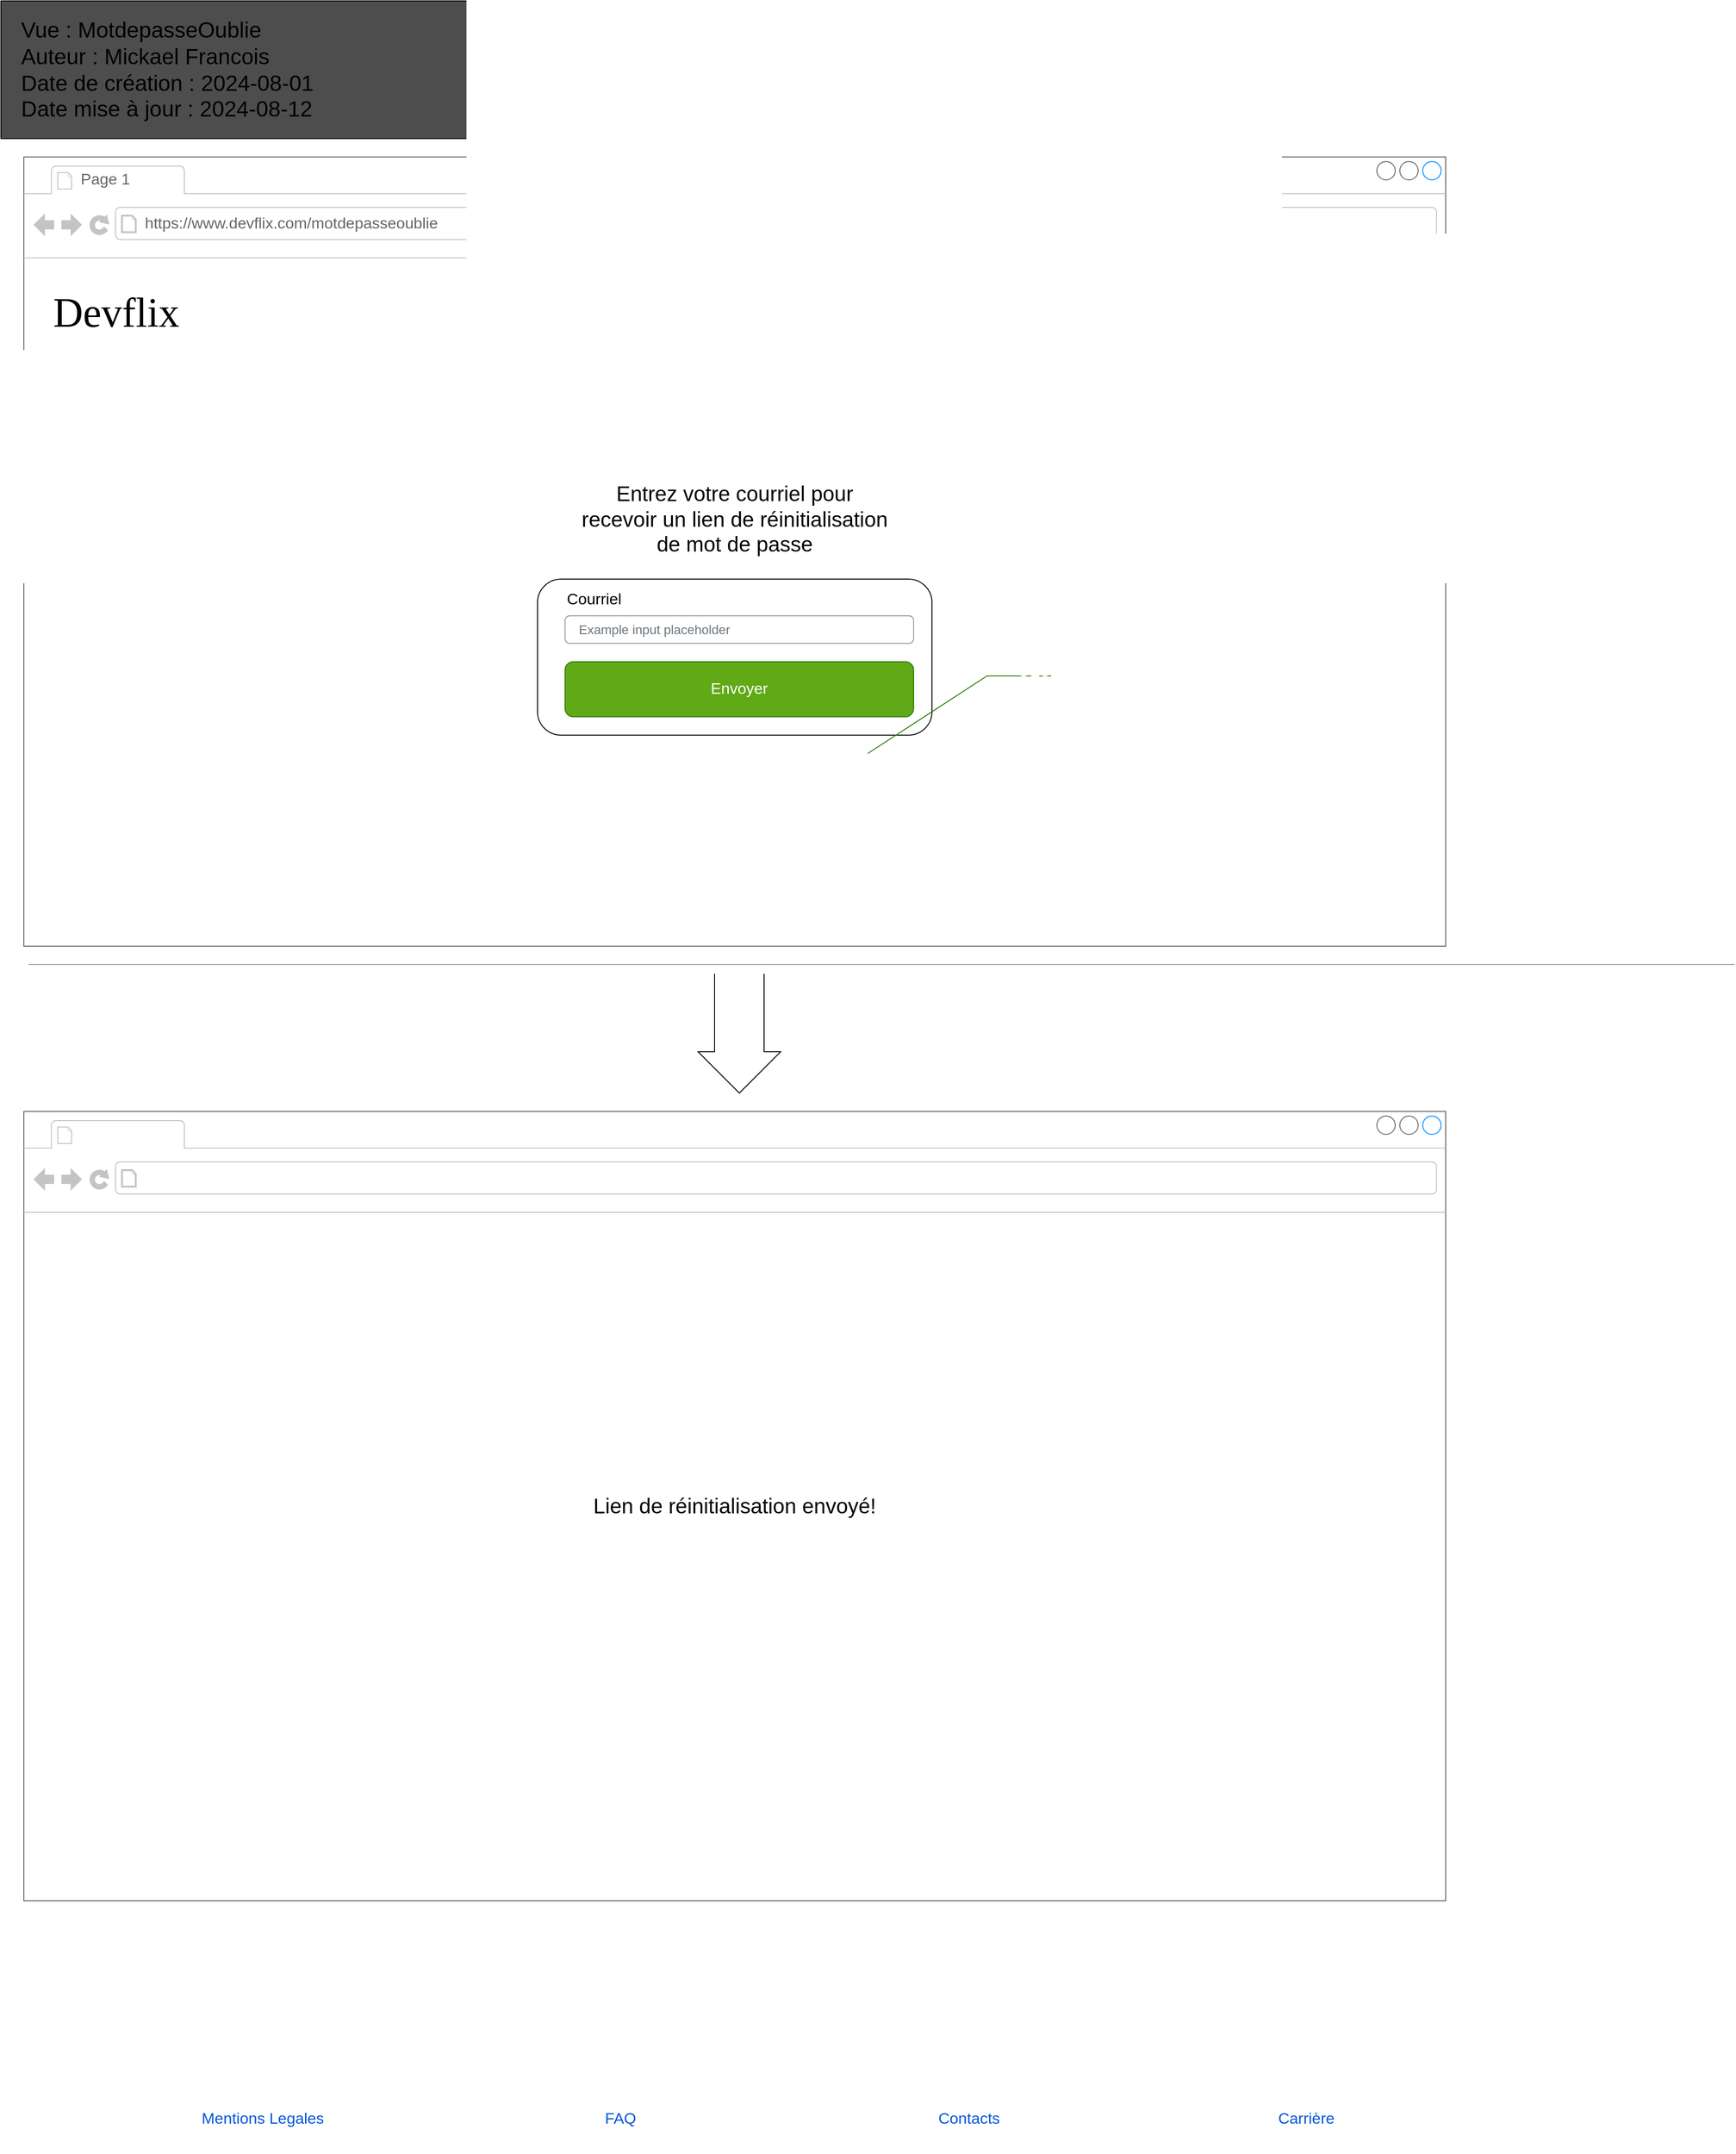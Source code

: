 <mxfile version="24.7.5">
  <diagram name="Page-1" id="2cc2dc42-3aac-f2a9-1cec-7a8b7cbee084">
    <mxGraphModel dx="3585" dy="2990" grid="1" gridSize="10" guides="1" tooltips="1" connect="1" arrows="1" fold="1" page="1" pageScale="1" pageWidth="1600" pageHeight="900" background="none" math="0" shadow="0">
      <root>
        <mxCell id="0" />
        <mxCell id="1" parent="0" />
        <mxCell id="7026571954dc6520-1" value="" style="strokeWidth=1;shadow=0;dashed=0;align=center;html=1;shape=mxgraph.mockup.containers.browserWindow;rSize=0;strokeColor=#666666;mainText=,;recursiveResize=0;rounded=0;labelBackgroundColor=none;fontFamily=Verdana;fontSize=12;movable=1;resizable=1;rotatable=1;deletable=1;editable=1;locked=0;connectable=1;container=0;" parent="1" vertex="1">
          <mxGeometry x="25" y="20" width="1550" height="860" as="geometry" />
        </mxCell>
        <mxCell id="7026571954dc6520-2" value="Page 1" style="strokeWidth=1;shadow=0;dashed=0;align=center;html=1;shape=mxgraph.mockup.containers.anchor;fontSize=17;fontColor=#666666;align=left;" parent="1" vertex="1">
          <mxGeometry x="85" y="32" width="110" height="26" as="geometry" />
        </mxCell>
        <mxCell id="7026571954dc6520-3" value="https://www.devflix.com/motdepasseoublie" style="strokeWidth=1;shadow=0;dashed=0;align=center;html=1;shape=mxgraph.mockup.containers.anchor;rSize=0;fontSize=17;fontColor=#666666;align=left;" parent="1" vertex="1">
          <mxGeometry x="155" y="80" width="250" height="26" as="geometry" />
        </mxCell>
        <mxCell id="7026571954dc6520-4" value="Devflix" style="text;html=1;points=[];align=left;verticalAlign=top;spacingTop=-4;fontSize=45;fontFamily=Verdana" parent="1" vertex="1">
          <mxGeometry x="55" y="160" width="340" height="50" as="geometry" />
        </mxCell>
        <mxCell id="mZABf-t50v4USLrtNJaO-6" value="" style="rounded=1;whiteSpace=wrap;html=1;" parent="1" vertex="1">
          <mxGeometry x="585" y="480" width="430" height="170" as="geometry" />
        </mxCell>
        <mxCell id="mZABf-t50v4USLrtNJaO-54" value="Mentions Legales" style="fillColor=none;strokeColor=none;html=1;fontColor=#0057D8;align=center;verticalAlign=middle;fontStyle=0;fontSize=17;" parent="1" vertex="1">
          <mxGeometry x="160" y="2120" width="250" height="75" as="geometry" />
        </mxCell>
        <mxCell id="mZABf-t50v4USLrtNJaO-57" value="FAQ" style="fillColor=none;strokeColor=none;html=1;fontColor=#0057D8;align=center;verticalAlign=middle;fontStyle=0;fontSize=17;fontFamily=Helvetica;" parent="1" vertex="1">
          <mxGeometry x="550" y="2120" width="250" height="75" as="geometry" />
        </mxCell>
        <mxCell id="mZABf-t50v4USLrtNJaO-56" value="Contacts" style="fillColor=none;strokeColor=none;html=1;fontColor=#0057D8;align=center;verticalAlign=middle;fontStyle=0;fontSize=17;fontFamily=Helvetica;" parent="1" vertex="1">
          <mxGeometry x="930" y="2120" width="250" height="75" as="geometry" />
        </mxCell>
        <mxCell id="mZABf-t50v4USLrtNJaO-55" value="Carrière&amp;nbsp;" style="fillColor=none;strokeColor=none;html=1;fontColor=#0057D8;align=center;verticalAlign=middle;fontStyle=0;fontSize=17;fontFamily=Helvetica;" parent="1" vertex="1">
          <mxGeometry x="1300" y="2120" width="250" height="75" as="geometry" />
        </mxCell>
        <mxCell id="7026571954dc6520-21" value="" style="verticalLabelPosition=bottom;shadow=0;dashed=0;align=center;html=1;verticalAlign=top;strokeWidth=1;shape=mxgraph.mockup.markup.line;strokeColor=#999999;rounded=0;labelBackgroundColor=none;fillColor=#ffffff;fontFamily=Verdana;fontSize=12;fontColor=#000000;" parent="1" vertex="1">
          <mxGeometry x="30" y="890" width="1860" height="20" as="geometry" />
        </mxCell>
        <mxCell id="mP5MzitKxmBqZkLiQn9z-6" value="Envoyer" style="rounded=1;fillColor=#60a917;strokeColor=#2D7600;html=1;whiteSpace=wrap;fontColor=#ffffff;align=center;verticalAlign=middle;fontStyle=0;fontSize=17;sketch=0;fontFamily=Helvetica;" parent="1" vertex="1">
          <mxGeometry x="615" y="570" width="380" height="60" as="geometry" />
        </mxCell>
        <mxCell id="mZABf-t50v4USLrtNJaO-59" value="C15&lt;div style=&quot;font-size: 20px;&quot;&gt;&lt;br style=&quot;font-size: 20px;&quot;&gt;&lt;/div&gt;" style="strokeWidth=1;shadow=0;dashed=0;align=center;html=1;shape=mxgraph.mockup.text.callout;linkText=;textSize=17;textColor=#666666;callDir=NE;callStyle=line;fontSize=20;fontColor=#ffffff;align=right;verticalAlign=top;strokeColor=#2D7600;fillStyle=auto;fillColor=#60a917;" parent="1" vertex="1">
          <mxGeometry x="945" y="560" width="200" height="110" as="geometry" />
        </mxCell>
        <mxCell id="uDYuNsYIodTFdFQBHrxR-10" value="&lt;font style=&quot;font-size: 24px;&quot;&gt;&amp;nbsp; &amp;nbsp;Vue : MotdepasseOublie&lt;br&gt;&amp;nbsp; &amp;nbsp;Auteur : Mickael Francois&lt;br&gt;&amp;nbsp; &amp;nbsp;Date de création : 2024-08-01&lt;br&gt;&amp;nbsp; &amp;nbsp;Date mise à jour : 2024-08-12&lt;/font&gt;" style="rounded=0;whiteSpace=wrap;html=1;align=left;fillColor=#4D4D4D;strokeColor=#000000;" parent="1" vertex="1">
          <mxGeometry y="-150" width="580" height="150" as="geometry" />
        </mxCell>
        <mxCell id="uDYuNsYIodTFdFQBHrxR-11" value="Courriel" style="align=left;fontSize=17;fillColor=none;strokeColor=none;" parent="1" vertex="1">
          <mxGeometry x="615" y="480" width="260" height="40" as="geometry" />
        </mxCell>
        <mxCell id="uDYuNsYIodTFdFQBHrxR-12" value="Example input placeholder" style="html=1;shadow=0;dashed=0;shape=mxgraph.bootstrap.rrect;rSize=5;fillColor=none;strokeColor=#999999;align=left;spacing=15;fontSize=14;fontColor=#6C767D;" parent="1" vertex="1">
          <mxGeometry width="380" height="30" relative="1" as="geometry">
            <mxPoint x="615" y="520" as="offset" />
          </mxGeometry>
        </mxCell>
        <mxCell id="uDYuNsYIodTFdFQBHrxR-15" value="&lt;font style=&quot;font-size: 23px;&quot;&gt;Entrez votre courriel pour recevoir un lien de réinitialisation de mot de passe&lt;/font&gt;" style="text;html=1;align=center;verticalAlign=middle;whiteSpace=wrap;rounded=0;" parent="1" vertex="1">
          <mxGeometry x="630" y="330" width="340" height="170" as="geometry" />
        </mxCell>
        <mxCell id="Bj4i_udcSxnXBgS_JsVJ-1" value="" style="verticalLabelPosition=bottom;shadow=0;dashed=0;align=center;html=1;verticalAlign=top;shape=mxgraph.electrical.transmission.straightBus;" vertex="1" parent="1">
          <mxGeometry x="760" y="910" width="90" height="130" as="geometry" />
        </mxCell>
        <mxCell id="Bj4i_udcSxnXBgS_JsVJ-2" value="" style="strokeWidth=1;shadow=0;dashed=0;align=center;html=1;shape=mxgraph.mockup.containers.browserWindow;rSize=0;strokeColor=#666666;mainText=,;recursiveResize=0;rounded=0;labelBackgroundColor=none;fontFamily=Verdana;fontSize=12;movable=1;resizable=1;rotatable=1;deletable=1;editable=1;locked=0;connectable=1;container=0;" vertex="1" parent="1">
          <mxGeometry x="25" y="1060" width="1550" height="860" as="geometry" />
        </mxCell>
        <mxCell id="Bj4i_udcSxnXBgS_JsVJ-3" value="&lt;span style=&quot;font-size: 23px;&quot;&gt;Lien de réinitialisation envoyé!&lt;/span&gt;" style="text;html=1;align=center;verticalAlign=middle;whiteSpace=wrap;rounded=0;" vertex="1" parent="1">
          <mxGeometry x="630" y="1405" width="340" height="170" as="geometry" />
        </mxCell>
      </root>
    </mxGraphModel>
  </diagram>
</mxfile>
